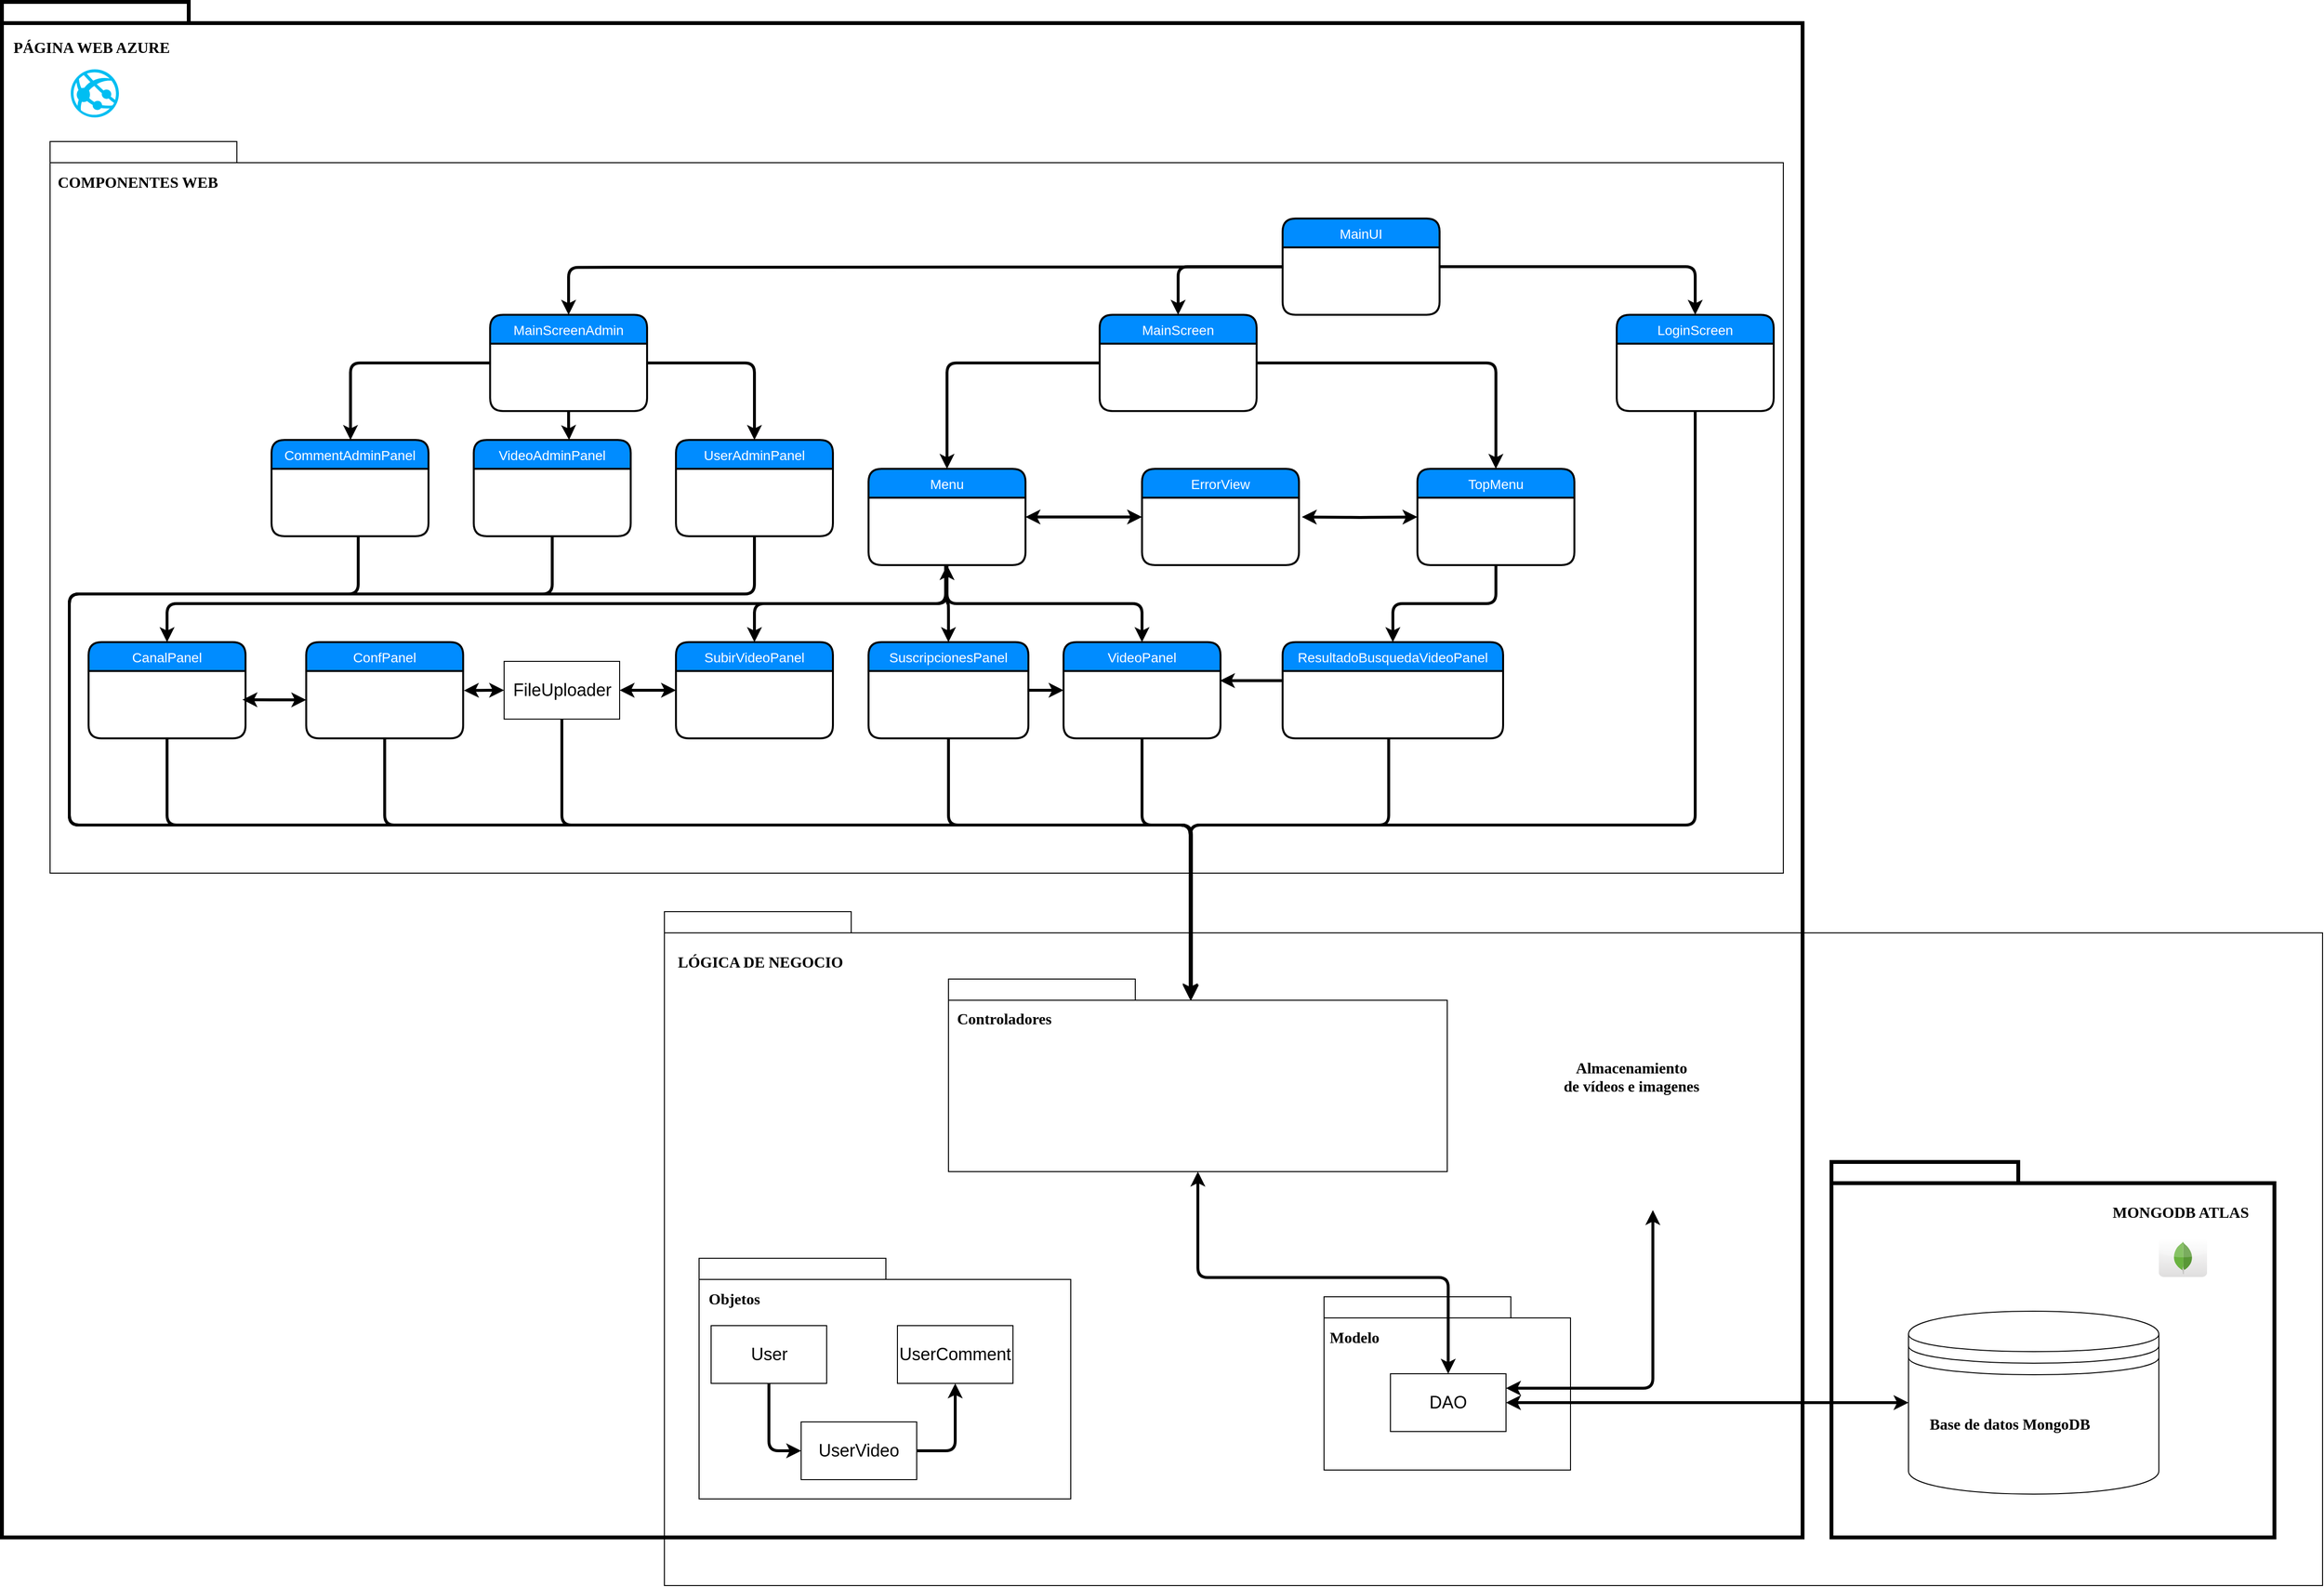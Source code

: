 <mxfile version="10.6.7" type="device"><diagram name="Page-1" id="b5b7bab2-c9e2-2cf4-8b2a-24fd1a2a6d21"><mxGraphModel dx="2655" dy="1288" grid="1" gridSize="10" guides="1" tooltips="1" connect="1" arrows="1" fold="1" page="1" pageScale="1" pageWidth="827" pageHeight="1169" background="#ffffff" math="0" shadow="0"><root><mxCell id="0"/><mxCell id="1" parent="0"/><mxCell id="6e0c8c40b5770093-72" value="" style="shape=folder;fontStyle=1;spacingTop=10;tabWidth=194;tabHeight=22;tabPosition=left;html=1;rounded=0;shadow=0;comic=0;labelBackgroundColor=none;strokeColor=#000000;strokeWidth=4;fillColor=none;fontFamily=Verdana;fontSize=10;fontColor=#000000;align=center;" parent="1" vertex="1"><mxGeometry x="-600" y="115" width="1870" height="1595" as="geometry"/></mxCell><mxCell id="gohHQBSMhIUTdtkac_az-2" value="&lt;span style=&quot;font-size: 16px&quot;&gt;&lt;b&gt;PÁGINA WEB AZURE&lt;/b&gt;&lt;/span&gt;" style="text;html=1;align=left;verticalAlign=top;spacingTop=-4;fontSize=10;fontFamily=Verdana;fontColor=#000000;" parent="1" vertex="1"><mxGeometry x="-590" y="150" width="130" height="20" as="geometry"/></mxCell><mxCell id="gohHQBSMhIUTdtkac_az-6" value="" style="verticalLabelPosition=bottom;html=1;verticalAlign=top;align=center;strokeColor=none;fillColor=#00BEF2;shape=mxgraph.azure.azure_website;pointerEvents=1;" parent="1" vertex="1"><mxGeometry x="-528.5" y="185" width="50" height="50" as="geometry"/></mxCell><mxCell id="gohHQBSMhIUTdtkac_az-7" value="" style="shape=folder;fontStyle=1;spacingTop=10;tabWidth=194;tabHeight=22;tabPosition=left;html=1;rounded=0;shadow=0;comic=0;labelBackgroundColor=none;strokeColor=#000000;strokeWidth=1;fillColor=none;fontFamily=Verdana;fontSize=10;fontColor=#000000;align=center;" parent="1" vertex="1"><mxGeometry x="-550" y="260" width="1800" height="760" as="geometry"/></mxCell><mxCell id="3A9E4mWGpj0FeRzl8Iys-14" style="edgeStyle=orthogonalEdgeStyle;orthogonalLoop=1;jettySize=auto;html=1;exitX=0;exitY=0.5;exitDx=0;exitDy=0;rounded=1;strokeWidth=3;entryX=0.5;entryY=0;entryDx=0;entryDy=0;" parent="1" source="3A9E4mWGpj0FeRzl8Iys-1" target="3A9E4mWGpj0FeRzl8Iys-3" edge="1"><mxGeometry relative="1" as="geometry"/></mxCell><mxCell id="3A9E4mWGpj0FeRzl8Iys-1" value="MainUI" style="swimlane;childLayout=stackLayout;horizontal=1;startSize=30;horizontalStack=0;fillColor=#008cff;fontColor=#FFFFFF;rounded=1;fontSize=14;fontStyle=0;strokeWidth=2;resizeParent=0;resizeLast=1;shadow=0;dashed=0;align=center;" parent="1" vertex="1"><mxGeometry x="730" y="340" width="163" height="100" as="geometry"/></mxCell><mxCell id="3A9E4mWGpj0FeRzl8Iys-3" value="MainScreen" style="swimlane;childLayout=stackLayout;horizontal=1;startSize=30;horizontalStack=0;fillColor=#008cff;fontColor=#FFFFFF;rounded=1;fontSize=14;fontStyle=0;strokeWidth=2;resizeParent=0;resizeLast=1;shadow=0;dashed=0;align=center;" parent="1" vertex="1"><mxGeometry x="540" y="440" width="163" height="100" as="geometry"/></mxCell><mxCell id="3A9E4mWGpj0FeRzl8Iys-4" value="Menu" style="swimlane;childLayout=stackLayout;horizontal=1;startSize=30;horizontalStack=0;fillColor=#008cff;fontColor=#FFFFFF;rounded=1;fontSize=14;fontStyle=0;strokeWidth=2;resizeParent=0;resizeLast=1;shadow=0;dashed=0;align=center;" parent="1" vertex="1"><mxGeometry x="300" y="600" width="163" height="100" as="geometry"/></mxCell><mxCell id="3A9E4mWGpj0FeRzl8Iys-5" value="TopMenu" style="swimlane;childLayout=stackLayout;horizontal=1;startSize=30;horizontalStack=0;fillColor=#008cff;fontColor=#FFFFFF;rounded=1;fontSize=14;fontStyle=0;strokeWidth=2;resizeParent=0;resizeLast=1;shadow=0;dashed=0;align=center;" parent="1" vertex="1"><mxGeometry x="870" y="600" width="163" height="100" as="geometry"/></mxCell><mxCell id="3A9E4mWGpj0FeRzl8Iys-6" value="ErrorView" style="swimlane;childLayout=stackLayout;horizontal=1;startSize=30;horizontalStack=0;fillColor=#008cff;fontColor=#FFFFFF;rounded=1;fontSize=14;fontStyle=0;strokeWidth=2;resizeParent=0;resizeLast=1;shadow=0;dashed=0;align=center;" parent="1" vertex="1"><mxGeometry x="584" y="600" width="163" height="100" as="geometry"/></mxCell><mxCell id="3A9E4mWGpj0FeRzl8Iys-7" value="SubirVideoPanel" style="swimlane;childLayout=stackLayout;horizontal=1;startSize=30;horizontalStack=0;fillColor=#008cff;fontColor=#FFFFFF;rounded=1;fontSize=14;fontStyle=0;strokeWidth=2;resizeParent=0;resizeLast=1;shadow=0;dashed=0;align=center;" parent="1" vertex="1"><mxGeometry x="100" y="780" width="163" height="100" as="geometry"/></mxCell><mxCell id="3A9E4mWGpj0FeRzl8Iys-8" value="VideoPanel" style="swimlane;childLayout=stackLayout;horizontal=1;startSize=30;horizontalStack=0;fillColor=#008cff;fontColor=#FFFFFF;rounded=1;fontSize=14;fontStyle=0;strokeWidth=2;resizeParent=0;resizeLast=1;shadow=0;dashed=0;align=center;" parent="1" vertex="1"><mxGeometry x="502.5" y="780" width="163" height="100" as="geometry"/></mxCell><mxCell id="3A9E4mWGpj0FeRzl8Iys-9" value="ResultadoBusquedaVideoPanel" style="swimlane;childLayout=stackLayout;horizontal=1;startSize=30;horizontalStack=0;fillColor=#008cff;fontColor=#FFFFFF;rounded=1;fontSize=14;fontStyle=0;strokeWidth=2;resizeParent=0;resizeLast=1;shadow=0;dashed=0;align=center;" parent="1" vertex="1"><mxGeometry x="730" y="780" width="229" height="100" as="geometry"/></mxCell><mxCell id="3A9E4mWGpj0FeRzl8Iys-10" value="SuscripcionesPanel" style="swimlane;childLayout=stackLayout;horizontal=1;startSize=30;horizontalStack=0;fillColor=#008cff;fontColor=#FFFFFF;rounded=1;fontSize=14;fontStyle=0;strokeWidth=2;resizeParent=0;resizeLast=1;shadow=0;dashed=0;align=center;" parent="1" vertex="1"><mxGeometry x="300" y="780" width="166" height="100" as="geometry"/></mxCell><mxCell id="3A9E4mWGpj0FeRzl8Iys-11" value="LoginScreen" style="swimlane;childLayout=stackLayout;horizontal=1;startSize=30;horizontalStack=0;fillColor=#008cff;fontColor=#FFFFFF;rounded=1;fontSize=14;fontStyle=0;strokeWidth=2;resizeParent=0;resizeLast=1;shadow=0;dashed=0;align=center;" parent="1" vertex="1"><mxGeometry x="1077" y="440" width="163" height="100" as="geometry"/></mxCell><mxCell id="3A9E4mWGpj0FeRzl8Iys-13" value="&lt;font style=&quot;font-size: 18px&quot;&gt;FileUploader&lt;/font&gt;" style="rounded=0;whiteSpace=wrap;html=1;" parent="1" vertex="1"><mxGeometry x="-78.5" y="800" width="120" height="60" as="geometry"/></mxCell><mxCell id="3A9E4mWGpj0FeRzl8Iys-16" style="edgeStyle=orthogonalEdgeStyle;orthogonalLoop=1;jettySize=auto;html=1;exitX=1;exitY=0.5;exitDx=0;exitDy=0;rounded=1;strokeWidth=3;entryX=0.5;entryY=0;entryDx=0;entryDy=0;" parent="1" source="3A9E4mWGpj0FeRzl8Iys-1" target="3A9E4mWGpj0FeRzl8Iys-11" edge="1"><mxGeometry relative="1" as="geometry"><mxPoint x="739.706" y="400.235" as="sourcePoint"/><mxPoint x="593.824" y="485" as="targetPoint"/></mxGeometry></mxCell><mxCell id="3A9E4mWGpj0FeRzl8Iys-17" style="edgeStyle=orthogonalEdgeStyle;orthogonalLoop=1;jettySize=auto;html=1;rounded=1;strokeWidth=3;startArrow=classic;startFill=1;exitX=1;exitY=0.5;exitDx=0;exitDy=0;entryX=0;entryY=0.5;entryDx=0;entryDy=0;" parent="1" source="3A9E4mWGpj0FeRzl8Iys-4" target="3A9E4mWGpj0FeRzl8Iys-6" edge="1"><mxGeometry relative="1" as="geometry"><mxPoint x="560" y="650" as="sourcePoint"/><mxPoint x="580" y="650" as="targetPoint"/><Array as="points"/></mxGeometry></mxCell><mxCell id="3A9E4mWGpj0FeRzl8Iys-18" style="edgeStyle=orthogonalEdgeStyle;orthogonalLoop=1;jettySize=auto;html=1;rounded=1;strokeWidth=3;entryX=0.5;entryY=0;entryDx=0;entryDy=0;exitX=1;exitY=0.5;exitDx=0;exitDy=0;" parent="1" source="3A9E4mWGpj0FeRzl8Iys-3" target="3A9E4mWGpj0FeRzl8Iys-5" edge="1"><mxGeometry relative="1" as="geometry"><mxPoint x="650.294" y="549.647" as="sourcePoint"/><mxPoint x="651.471" y="609.647" as="targetPoint"/><Array as="points"><mxPoint x="952" y="490"/></Array></mxGeometry></mxCell><mxCell id="3A9E4mWGpj0FeRzl8Iys-19" style="edgeStyle=orthogonalEdgeStyle;orthogonalLoop=1;jettySize=auto;html=1;rounded=1;strokeWidth=3;startArrow=classic;startFill=1;entryX=0;entryY=0.5;entryDx=0;entryDy=0;" parent="1" target="3A9E4mWGpj0FeRzl8Iys-5" edge="1"><mxGeometry relative="1" as="geometry"><mxPoint x="750" y="650" as="sourcePoint"/><mxPoint x="594.286" y="660.286" as="targetPoint"/><Array as="points"/></mxGeometry></mxCell><mxCell id="3A9E4mWGpj0FeRzl8Iys-21" style="edgeStyle=orthogonalEdgeStyle;orthogonalLoop=1;jettySize=auto;html=1;rounded=1;strokeWidth=3;exitX=0;exitY=0.5;exitDx=0;exitDy=0;entryX=0.5;entryY=0;entryDx=0;entryDy=0;" parent="1" source="3A9E4mWGpj0FeRzl8Iys-3" target="3A9E4mWGpj0FeRzl8Iys-4" edge="1"><mxGeometry relative="1" as="geometry"><mxPoint x="675.172" y="499.793" as="sourcePoint"/><mxPoint x="382" y="590" as="targetPoint"/><Array as="points"><mxPoint x="382" y="490"/></Array></mxGeometry></mxCell><mxCell id="3A9E4mWGpj0FeRzl8Iys-23" style="edgeStyle=orthogonalEdgeStyle;orthogonalLoop=1;jettySize=auto;html=1;rounded=1;strokeWidth=3;entryX=0.5;entryY=0;entryDx=0;entryDy=0;exitX=0.5;exitY=1;exitDx=0;exitDy=0;startArrow=classic;startFill=1;" parent="1" source="3A9E4mWGpj0FeRzl8Iys-4" target="3A9E4mWGpj0FeRzl8Iys-10" edge="1"><mxGeometry relative="1" as="geometry"><mxPoint x="300" y="640" as="sourcePoint"/><mxPoint x="391.529" y="609.647" as="targetPoint"/><Array as="points"><mxPoint x="382" y="740"/><mxPoint x="383" y="740"/></Array></mxGeometry></mxCell><mxCell id="3A9E4mWGpj0FeRzl8Iys-24" style="edgeStyle=orthogonalEdgeStyle;orthogonalLoop=1;jettySize=auto;html=1;rounded=1;strokeWidth=3;entryX=0.5;entryY=0;entryDx=0;entryDy=0;exitX=0.5;exitY=1;exitDx=0;exitDy=0;" parent="1" source="3A9E4mWGpj0FeRzl8Iys-4" target="3A9E4mWGpj0FeRzl8Iys-7" edge="1"><mxGeometry relative="1" as="geometry"><mxPoint x="391.833" y="709.667" as="sourcePoint"/><mxPoint x="172.667" y="779.667" as="targetPoint"/><Array as="points"><mxPoint x="381" y="740"/><mxPoint x="181" y="740"/></Array></mxGeometry></mxCell><mxCell id="3A9E4mWGpj0FeRzl8Iys-25" style="edgeStyle=orthogonalEdgeStyle;orthogonalLoop=1;jettySize=auto;html=1;rounded=1;strokeWidth=3;entryX=0.5;entryY=0;entryDx=0;entryDy=0;exitX=0.5;exitY=1;exitDx=0;exitDy=0;" parent="1" source="3A9E4mWGpj0FeRzl8Iys-4" target="3A9E4mWGpj0FeRzl8Iys-8" edge="1"><mxGeometry relative="1" as="geometry"><mxPoint x="391.286" y="710" as="sourcePoint"/><mxPoint x="391.286" y="780.286" as="targetPoint"/><Array as="points"><mxPoint x="381" y="740"/><mxPoint x="584" y="740"/></Array></mxGeometry></mxCell><mxCell id="3A9E4mWGpj0FeRzl8Iys-26" style="edgeStyle=orthogonalEdgeStyle;orthogonalLoop=1;jettySize=auto;html=1;rounded=1;strokeWidth=3;entryX=0.5;entryY=0;entryDx=0;entryDy=0;exitX=0.5;exitY=1;exitDx=0;exitDy=0;" parent="1" source="3A9E4mWGpj0FeRzl8Iys-5" target="3A9E4mWGpj0FeRzl8Iys-9" edge="1"><mxGeometry relative="1" as="geometry"><mxPoint x="380" y="700" as="sourcePoint"/><mxPoint x="611.833" y="779.667" as="targetPoint"/><Array as="points"><mxPoint x="951" y="740"/><mxPoint x="845" y="740"/></Array></mxGeometry></mxCell><mxCell id="3A9E4mWGpj0FeRzl8Iys-27" style="edgeStyle=orthogonalEdgeStyle;orthogonalLoop=1;jettySize=auto;html=1;rounded=1;strokeWidth=3;" parent="1" edge="1"><mxGeometry relative="1" as="geometry"><mxPoint x="730" y="820" as="sourcePoint"/><mxPoint x="665" y="820" as="targetPoint"/><Array as="points"><mxPoint x="720" y="820"/><mxPoint x="720" y="820"/></Array></mxGeometry></mxCell><mxCell id="3A9E4mWGpj0FeRzl8Iys-28" style="edgeStyle=orthogonalEdgeStyle;orthogonalLoop=1;jettySize=auto;html=1;rounded=1;strokeWidth=3;exitX=1;exitY=0.5;exitDx=0;exitDy=0;entryX=0;entryY=0.5;entryDx=0;entryDy=0;" parent="1" source="3A9E4mWGpj0FeRzl8Iys-10" target="3A9E4mWGpj0FeRzl8Iys-8" edge="1"><mxGeometry relative="1" as="geometry"><mxPoint x="739.905" y="830.143" as="sourcePoint"/><mxPoint x="500" y="830" as="targetPoint"/><Array as="points"/></mxGeometry></mxCell><mxCell id="3A9E4mWGpj0FeRzl8Iys-29" style="edgeStyle=orthogonalEdgeStyle;orthogonalLoop=1;jettySize=auto;html=1;rounded=1;strokeWidth=3;entryX=1;entryY=0.5;entryDx=0;entryDy=0;startArrow=classic;startFill=1;exitX=0;exitY=0.5;exitDx=0;exitDy=0;" parent="1" source="3A9E4mWGpj0FeRzl8Iys-7" target="3A9E4mWGpj0FeRzl8Iys-13" edge="1"><mxGeometry relative="1" as="geometry"><mxPoint x="100" y="840" as="sourcePoint"/><mxPoint x="393" y="790" as="targetPoint"/><Array as="points"><mxPoint x="100" y="830"/><mxPoint x="100" y="830"/></Array></mxGeometry></mxCell><mxCell id="3A9E4mWGpj0FeRzl8Iys-30" value="&lt;b style=&quot;font-size: 16px&quot;&gt;COMPONENTES WEB&lt;/b&gt;" style="text;html=1;align=left;verticalAlign=top;spacingTop=-4;fontSize=10;fontFamily=Verdana;fontColor=#000000;" parent="1" vertex="1"><mxGeometry x="-544" y="290" width="130" height="20" as="geometry"/></mxCell><mxCell id="3A9E4mWGpj0FeRzl8Iys-31" value="" style="shape=folder;fontStyle=1;spacingTop=10;tabWidth=194;tabHeight=22;tabPosition=left;html=1;rounded=0;shadow=0;comic=0;labelBackgroundColor=none;strokeColor=#000000;strokeWidth=1;fillColor=none;fontFamily=Verdana;fontSize=10;fontColor=#000000;align=center;" parent="1" vertex="1"><mxGeometry x="88" y="1060" width="1722" height="700" as="geometry"/></mxCell><mxCell id="3A9E4mWGpj0FeRzl8Iys-32" value="&lt;b style=&quot;font-size: 16px&quot;&gt;LÓGICA DE NEGOCIO&lt;/b&gt;" style="text;html=1;align=left;verticalAlign=top;spacingTop=-4;fontSize=10;fontFamily=Verdana;fontColor=#000000;" parent="1" vertex="1"><mxGeometry x="100" y="1100" width="130" height="20" as="geometry"/></mxCell><mxCell id="3A9E4mWGpj0FeRzl8Iys-33" value="" style="shape=folder;fontStyle=1;spacingTop=10;tabWidth=194;tabHeight=22;tabPosition=left;html=1;rounded=0;shadow=0;comic=0;labelBackgroundColor=none;strokeColor=#000000;strokeWidth=1;fillColor=none;fontFamily=Verdana;fontSize=10;fontColor=#000000;align=center;" parent="1" vertex="1"><mxGeometry x="383" y="1130" width="518" height="200" as="geometry"/></mxCell><mxCell id="3A9E4mWGpj0FeRzl8Iys-34" value="&lt;b style=&quot;font-size: 16px&quot;&gt;Controladores&lt;/b&gt;" style="text;html=1;align=left;verticalAlign=top;spacingTop=-4;fontSize=10;fontFamily=Verdana;fontColor=#000000;" parent="1" vertex="1"><mxGeometry x="390" y="1159" width="130" height="20" as="geometry"/></mxCell><mxCell id="3A9E4mWGpj0FeRzl8Iys-35" value="" style="shape=folder;fontStyle=1;spacingTop=10;tabWidth=194;tabHeight=22;tabPosition=left;html=1;rounded=0;shadow=0;comic=0;labelBackgroundColor=none;strokeColor=#000000;strokeWidth=1;fillColor=none;fontFamily=Verdana;fontSize=10;fontColor=#000000;align=center;" parent="1" vertex="1"><mxGeometry x="124" y="1420" width="386" height="250" as="geometry"/></mxCell><mxCell id="3A9E4mWGpj0FeRzl8Iys-36" value="&lt;b style=&quot;font-size: 16px&quot;&gt;Objetos&lt;/b&gt;" style="text;html=1;align=left;verticalAlign=top;spacingTop=-4;fontSize=10;fontFamily=Verdana;fontColor=#000000;" parent="1" vertex="1"><mxGeometry x="131.5" y="1450" width="130" height="20" as="geometry"/></mxCell><mxCell id="3A9E4mWGpj0FeRzl8Iys-37" value="&lt;font style=&quot;font-size: 18px&quot;&gt;User&lt;/font&gt;" style="rounded=0;whiteSpace=wrap;html=1;" parent="1" vertex="1"><mxGeometry x="136.5" y="1490" width="120" height="60" as="geometry"/></mxCell><mxCell id="3A9E4mWGpj0FeRzl8Iys-38" value="&lt;font style=&quot;font-size: 18px&quot;&gt;UserComment&lt;/font&gt;" style="rounded=0;whiteSpace=wrap;html=1;" parent="1" vertex="1"><mxGeometry x="330" y="1490" width="120" height="60" as="geometry"/></mxCell><mxCell id="3A9E4mWGpj0FeRzl8Iys-39" value="&lt;font style=&quot;font-size: 18px&quot;&gt;UserVideo&lt;/font&gt;" style="rounded=0;whiteSpace=wrap;html=1;" parent="1" vertex="1"><mxGeometry x="230" y="1590" width="120" height="60" as="geometry"/></mxCell><mxCell id="3A9E4mWGpj0FeRzl8Iys-40" style="edgeStyle=orthogonalEdgeStyle;orthogonalLoop=1;jettySize=auto;html=1;rounded=1;strokeWidth=3;entryX=0;entryY=0.5;entryDx=0;entryDy=0;startArrow=none;startFill=0;exitX=0.5;exitY=1;exitDx=0;exitDy=0;" parent="1" source="3A9E4mWGpj0FeRzl8Iys-37" target="3A9E4mWGpj0FeRzl8Iys-39" edge="1"><mxGeometry relative="1" as="geometry"><mxPoint x="192.167" y="889.667" as="sourcePoint"/><mxPoint x="191.333" y="939.667" as="targetPoint"/><Array as="points"/></mxGeometry></mxCell><mxCell id="3A9E4mWGpj0FeRzl8Iys-41" style="edgeStyle=orthogonalEdgeStyle;orthogonalLoop=1;jettySize=auto;html=1;rounded=1;strokeWidth=3;entryX=0.5;entryY=1;entryDx=0;entryDy=0;startArrow=none;startFill=0;exitX=1;exitY=0.5;exitDx=0;exitDy=0;" parent="1" source="3A9E4mWGpj0FeRzl8Iys-39" target="3A9E4mWGpj0FeRzl8Iys-38" edge="1"><mxGeometry relative="1" as="geometry"><mxPoint x="206.286" y="1560.286" as="sourcePoint"/><mxPoint x="240" y="1630" as="targetPoint"/><Array as="points"/></mxGeometry></mxCell><mxCell id="3A9E4mWGpj0FeRzl8Iys-46" value="" style="shape=folder;fontStyle=1;spacingTop=10;tabWidth=194;tabHeight=22;tabPosition=left;html=1;rounded=0;shadow=0;comic=0;labelBackgroundColor=none;strokeColor=#000000;strokeWidth=1;fillColor=none;fontFamily=Verdana;fontSize=10;fontColor=#000000;align=center;" parent="1" vertex="1"><mxGeometry x="773" y="1460" width="256" height="180" as="geometry"/></mxCell><mxCell id="3A9E4mWGpj0FeRzl8Iys-47" value="&lt;b style=&quot;font-size: 16px&quot;&gt;Modelo&lt;/b&gt;" style="text;html=1;align=left;verticalAlign=top;spacingTop=-4;fontSize=10;fontFamily=Verdana;fontColor=#000000;" parent="1" vertex="1"><mxGeometry x="777" y="1490" width="130" height="20" as="geometry"/></mxCell><mxCell id="3A9E4mWGpj0FeRzl8Iys-48" value="&lt;font style=&quot;font-size: 18px&quot;&gt;DAO&lt;/font&gt;" style="rounded=0;whiteSpace=wrap;html=1;" parent="1" vertex="1"><mxGeometry x="842" y="1540" width="120" height="60" as="geometry"/></mxCell><mxCell id="3A9E4mWGpj0FeRzl8Iys-50" value="" style="shape=folder;fontStyle=1;spacingTop=10;tabWidth=194;tabHeight=22;tabPosition=left;html=1;rounded=0;shadow=0;comic=0;labelBackgroundColor=none;strokeColor=#000000;strokeWidth=4;fillColor=none;fontFamily=Verdana;fontSize=10;fontColor=#000000;align=center;" parent="1" vertex="1"><mxGeometry x="1300" y="1320" width="460" height="390" as="geometry"/></mxCell><mxCell id="3A9E4mWGpj0FeRzl8Iys-51" value="&lt;span style=&quot;font-size: 16px&quot;&gt;&lt;b&gt;MONGODB ATLAS&lt;/b&gt;&lt;/span&gt;" style="text;html=1;align=left;verticalAlign=top;spacingTop=-4;fontSize=10;fontFamily=Verdana;fontColor=#000000;" parent="1" vertex="1"><mxGeometry x="1590" y="1360" width="130" height="20" as="geometry"/></mxCell><mxCell id="3A9E4mWGpj0FeRzl8Iys-53" value="" style="dashed=0;outlineConnect=0;html=1;align=center;labelPosition=center;verticalLabelPosition=bottom;verticalAlign=top;shape=mxgraph.webicons.mongodb;fillColor=#FFFFFF;gradientColor=#DFDEDE;strokeWidth=11;" parent="1" vertex="1"><mxGeometry x="1640" y="1399.5" width="50" height="40" as="geometry"/></mxCell><mxCell id="3A9E4mWGpj0FeRzl8Iys-54" value="" style="shape=datastore;whiteSpace=wrap;html=1;" parent="1" vertex="1"><mxGeometry x="1380" y="1475" width="260" height="190" as="geometry"/></mxCell><mxCell id="3A9E4mWGpj0FeRzl8Iys-55" value="&lt;span style=&quot;font-size: 16px&quot;&gt;&lt;b&gt;Base de datos MongoDB&lt;/b&gt;&lt;/span&gt;" style="text;html=1;align=left;verticalAlign=top;spacingTop=-4;fontSize=10;fontFamily=Verdana;fontColor=#000000;" parent="1" vertex="1"><mxGeometry x="1400" y="1580" width="130" height="20" as="geometry"/></mxCell><mxCell id="3A9E4mWGpj0FeRzl8Iys-59" style="edgeStyle=orthogonalEdgeStyle;orthogonalLoop=1;jettySize=auto;html=1;rounded=1;strokeWidth=3;exitX=0.5;exitY=1;exitDx=0;exitDy=0;entryX=0.486;entryY=0.11;entryDx=0;entryDy=0;entryPerimeter=0;" parent="1" source="3A9E4mWGpj0FeRzl8Iys-10" target="3A9E4mWGpj0FeRzl8Iys-33" edge="1"><mxGeometry relative="1" as="geometry"><mxPoint x="476" y="840" as="sourcePoint"/><mxPoint x="513" y="840" as="targetPoint"/><Array as="points"><mxPoint x="383" y="970"/><mxPoint x="635" y="970"/></Array></mxGeometry></mxCell><mxCell id="3A9E4mWGpj0FeRzl8Iys-60" style="edgeStyle=orthogonalEdgeStyle;orthogonalLoop=1;jettySize=auto;html=1;rounded=1;strokeWidth=3;exitX=0.5;exitY=1;exitDx=0;exitDy=0;" parent="1" source="3A9E4mWGpj0FeRzl8Iys-8" edge="1"><mxGeometry relative="1" as="geometry"><mxPoint x="584" y="887" as="sourcePoint"/><mxPoint x="634" y="1150" as="targetPoint"/><Array as="points"><mxPoint x="584" y="970"/><mxPoint x="634" y="970"/></Array></mxGeometry></mxCell><mxCell id="3A9E4mWGpj0FeRzl8Iys-61" style="edgeStyle=orthogonalEdgeStyle;orthogonalLoop=1;jettySize=auto;html=1;rounded=1;strokeWidth=3;exitX=0.5;exitY=1;exitDx=0;exitDy=0;entryX=0.486;entryY=0.109;entryDx=0;entryDy=0;entryPerimeter=0;" parent="1" source="3A9E4mWGpj0FeRzl8Iys-13" target="3A9E4mWGpj0FeRzl8Iys-33" edge="1"><mxGeometry relative="1" as="geometry"><mxPoint x="393" y="889.667" as="sourcePoint"/><mxPoint x="634" y="1140" as="targetPoint"/><Array as="points"><mxPoint x="-19" y="970"/><mxPoint x="635" y="970"/></Array></mxGeometry></mxCell><mxCell id="3A9E4mWGpj0FeRzl8Iys-63" style="edgeStyle=orthogonalEdgeStyle;orthogonalLoop=1;jettySize=auto;html=1;rounded=1;strokeWidth=3;exitX=0.5;exitY=1;exitDx=0;exitDy=0;" parent="1" source="3A9E4mWGpj0FeRzl8Iys-11" edge="1"><mxGeometry relative="1" as="geometry"><mxPoint x="250.064" y="979.973" as="sourcePoint"/><mxPoint x="634.5" y="1151" as="targetPoint"/><Array as="points"><mxPoint x="1158" y="970"/><mxPoint x="634" y="970"/></Array></mxGeometry></mxCell><mxCell id="3A9E4mWGpj0FeRzl8Iys-65" style="edgeStyle=orthogonalEdgeStyle;orthogonalLoop=1;jettySize=auto;html=1;rounded=1;strokeWidth=3;exitX=0.5;exitY=1;exitDx=0;exitDy=0;entryX=0.485;entryY=0.105;entryDx=0;entryDy=0;entryPerimeter=0;" parent="1" target="3A9E4mWGpj0FeRzl8Iys-33" edge="1"><mxGeometry relative="1" as="geometry"><mxPoint x="840.167" y="880" as="sourcePoint"/><mxPoint x="630.167" y="1151" as="targetPoint"/><Array as="points"><mxPoint x="840" y="970"/><mxPoint x="634" y="970"/></Array></mxGeometry></mxCell><mxCell id="3A9E4mWGpj0FeRzl8Iys-66" style="edgeStyle=orthogonalEdgeStyle;orthogonalLoop=1;jettySize=auto;html=1;rounded=1;strokeWidth=3;exitX=0.5;exitY=1;exitDx=0;exitDy=0;entryX=0.5;entryY=0;entryDx=0;entryDy=0;exitPerimeter=0;startArrow=classic;startFill=1;" parent="1" source="3A9E4mWGpj0FeRzl8Iys-33" target="3A9E4mWGpj0FeRzl8Iys-48" edge="1"><mxGeometry relative="1" as="geometry"><mxPoint x="850" y="890" as="sourcePoint"/><mxPoint x="644" y="1161" as="targetPoint"/><Array as="points"><mxPoint x="642" y="1440"/><mxPoint x="902" y="1440"/></Array></mxGeometry></mxCell><mxCell id="3A9E4mWGpj0FeRzl8Iys-67" style="edgeStyle=orthogonalEdgeStyle;orthogonalLoop=1;jettySize=auto;html=1;rounded=1;strokeWidth=3;exitX=1;exitY=0.5;exitDx=0;exitDy=0;startArrow=classic;startFill=1;" parent="1" source="3A9E4mWGpj0FeRzl8Iys-48" target="3A9E4mWGpj0FeRzl8Iys-54" edge="1"><mxGeometry relative="1" as="geometry"><mxPoint x="652.571" y="1340" as="sourcePoint"/><mxPoint x="912.571" y="1550" as="targetPoint"/><Array as="points"/></mxGeometry></mxCell><mxCell id="khg4tTlsOMiX8CPZPkX7-1" value="" style="shape=image;html=1;verticalAlign=top;verticalLabelPosition=bottom;labelBackgroundColor=#ffffff;imageAspect=0;aspect=fixed;image=https://cdn2.iconfinder.com/data/icons/font-awesome/1792/hdd-o-128.png" parent="1" vertex="1"><mxGeometry x="1050" y="1241" width="129" height="129" as="geometry"/></mxCell><mxCell id="khg4tTlsOMiX8CPZPkX7-2" value="&lt;div style=&quot;text-align: center&quot;&gt;&lt;b style=&quot;font-size: 16px&quot;&gt;Almacenamiento&lt;/b&gt;&lt;/div&gt;&lt;span style=&quot;font-size: 16px&quot;&gt;&lt;b&gt;&lt;div style=&quot;text-align: center&quot;&gt;&lt;b&gt;de vídeos e imagenes&lt;/b&gt;&lt;/div&gt;&lt;/b&gt;&lt;/span&gt;" style="text;html=1;align=left;verticalAlign=top;spacingTop=-4;fontSize=10;fontFamily=Verdana;fontColor=#000000;" parent="1" vertex="1"><mxGeometry x="1020" y="1210" width="130" height="20" as="geometry"/></mxCell><mxCell id="khg4tTlsOMiX8CPZPkX7-3" style="edgeStyle=orthogonalEdgeStyle;orthogonalLoop=1;jettySize=auto;html=1;rounded=1;strokeWidth=3;exitX=1;exitY=0.25;exitDx=0;exitDy=0;startArrow=classic;startFill=1;entryX=0.5;entryY=1;entryDx=0;entryDy=0;" parent="1" source="3A9E4mWGpj0FeRzl8Iys-48" target="khg4tTlsOMiX8CPZPkX7-1" edge="1"><mxGeometry relative="1" as="geometry"><mxPoint x="972.571" y="1580" as="sourcePoint"/><mxPoint x="1390" y="1580" as="targetPoint"/><Array as="points"><mxPoint x="1114" y="1555"/></Array></mxGeometry></mxCell><mxCell id="GBY1GrLPsw6SBzZA9ear-1" value="MainScreenAdmin" style="swimlane;childLayout=stackLayout;horizontal=1;startSize=30;horizontalStack=0;fillColor=#008cff;fontColor=#FFFFFF;rounded=1;fontSize=14;fontStyle=0;strokeWidth=2;resizeParent=0;resizeLast=1;shadow=0;dashed=0;align=center;" parent="1" vertex="1"><mxGeometry x="-93" y="440" width="163" height="100" as="geometry"/></mxCell><mxCell id="GBY1GrLPsw6SBzZA9ear-2" style="edgeStyle=orthogonalEdgeStyle;orthogonalLoop=1;jettySize=auto;html=1;exitX=0;exitY=0.5;exitDx=0;exitDy=0;rounded=1;strokeWidth=3;entryX=0.5;entryY=0;entryDx=0;entryDy=0;" parent="1" target="GBY1GrLPsw6SBzZA9ear-1" edge="1"><mxGeometry relative="1" as="geometry"><mxPoint x="729.765" y="390.235" as="sourcePoint"/><mxPoint x="621.529" y="439.647" as="targetPoint"/></mxGeometry></mxCell><mxCell id="GBY1GrLPsw6SBzZA9ear-3" value="CommentAdminPanel" style="swimlane;childLayout=stackLayout;horizontal=1;startSize=30;horizontalStack=0;fillColor=#008cff;fontColor=#FFFFFF;rounded=1;fontSize=14;fontStyle=0;strokeWidth=2;resizeParent=0;resizeLast=1;shadow=0;dashed=0;align=center;" parent="1" vertex="1"><mxGeometry x="-320" y="570" width="163" height="100" as="geometry"/></mxCell><mxCell id="GBY1GrLPsw6SBzZA9ear-4" value="VideoAdminPanel" style="swimlane;childLayout=stackLayout;horizontal=1;startSize=30;horizontalStack=0;fillColor=#008cff;fontColor=#FFFFFF;rounded=1;fontSize=14;fontStyle=0;strokeWidth=2;resizeParent=0;resizeLast=1;shadow=0;dashed=0;align=center;" parent="1" vertex="1"><mxGeometry x="-110" y="570" width="163" height="100" as="geometry"/></mxCell><mxCell id="GBY1GrLPsw6SBzZA9ear-5" value="UserAdminPanel" style="swimlane;childLayout=stackLayout;horizontal=1;startSize=30;horizontalStack=0;fillColor=#008cff;fontColor=#FFFFFF;rounded=1;fontSize=14;fontStyle=0;strokeWidth=2;resizeParent=0;resizeLast=1;shadow=0;dashed=0;align=center;" parent="1" vertex="1"><mxGeometry x="100" y="570" width="163" height="100" as="geometry"/></mxCell><mxCell id="GBY1GrLPsw6SBzZA9ear-6" style="edgeStyle=orthogonalEdgeStyle;orthogonalLoop=1;jettySize=auto;html=1;rounded=1;strokeWidth=3;exitX=0;exitY=0.5;exitDx=0;exitDy=0;" parent="1" source="GBY1GrLPsw6SBzZA9ear-1" edge="1"><mxGeometry relative="1" as="geometry"><mxPoint x="-79.643" y="474" as="sourcePoint"/><mxPoint x="-238" y="570" as="targetPoint"/><Array as="points"><mxPoint x="-238" y="490"/></Array></mxGeometry></mxCell><mxCell id="GBY1GrLPsw6SBzZA9ear-7" style="edgeStyle=orthogonalEdgeStyle;orthogonalLoop=1;jettySize=auto;html=1;rounded=1;strokeWidth=3;exitX=0.5;exitY=1;exitDx=0;exitDy=0;" parent="1" source="GBY1GrLPsw6SBzZA9ear-1" edge="1"><mxGeometry relative="1" as="geometry"><mxPoint x="-83" y="500.286" as="sourcePoint"/><mxPoint x="-11" y="570" as="targetPoint"/><Array as="points"><mxPoint x="-11" y="555"/></Array></mxGeometry></mxCell><mxCell id="GBY1GrLPsw6SBzZA9ear-8" style="edgeStyle=orthogonalEdgeStyle;orthogonalLoop=1;jettySize=auto;html=1;rounded=1;strokeWidth=3;exitX=1;exitY=0.5;exitDx=0;exitDy=0;entryX=0.5;entryY=0;entryDx=0;entryDy=0;" parent="1" source="GBY1GrLPsw6SBzZA9ear-1" target="GBY1GrLPsw6SBzZA9ear-5" edge="1"><mxGeometry relative="1" as="geometry"><mxPoint x="-73" y="510.286" as="sourcePoint"/><mxPoint x="-218.143" y="590.286" as="targetPoint"/><Array as="points"><mxPoint x="181" y="490"/></Array></mxGeometry></mxCell><mxCell id="GBY1GrLPsw6SBzZA9ear-9" style="edgeStyle=orthogonalEdgeStyle;orthogonalLoop=1;jettySize=auto;html=1;rounded=1;strokeWidth=3;entryX=0.486;entryY=0.105;entryDx=0;entryDy=0;entryPerimeter=0;" parent="1" target="3A9E4mWGpj0FeRzl8Iys-33" edge="1"><mxGeometry relative="1" as="geometry"><mxPoint x="-230" y="670" as="sourcePoint"/><mxPoint x="630" y="1151" as="targetPoint"/><Array as="points"><mxPoint x="-230" y="730"/><mxPoint x="-530" y="730"/><mxPoint x="-530" y="970"/><mxPoint x="634" y="970"/><mxPoint x="634" y="1151"/></Array></mxGeometry></mxCell><mxCell id="GBY1GrLPsw6SBzZA9ear-10" style="edgeStyle=orthogonalEdgeStyle;orthogonalLoop=1;jettySize=auto;html=1;rounded=1;strokeWidth=3;entryX=0.485;entryY=0.102;entryDx=0;entryDy=0;entryPerimeter=0;exitX=0.5;exitY=1;exitDx=0;exitDy=0;" parent="1" source="GBY1GrLPsw6SBzZA9ear-4" target="3A9E4mWGpj0FeRzl8Iys-33" edge="1"><mxGeometry relative="1" as="geometry"><mxPoint x="-220" y="680" as="sourcePoint"/><mxPoint x="645" y="1161" as="targetPoint"/><Array as="points"><mxPoint x="-28" y="730"/><mxPoint x="-530" y="730"/><mxPoint x="-530" y="970"/><mxPoint x="634" y="970"/></Array></mxGeometry></mxCell><mxCell id="GBY1GrLPsw6SBzZA9ear-11" style="edgeStyle=orthogonalEdgeStyle;orthogonalLoop=1;jettySize=auto;html=1;rounded=1;strokeWidth=3;entryX=0.486;entryY=0.108;entryDx=0;entryDy=0;entryPerimeter=0;exitX=0.5;exitY=1;exitDx=0;exitDy=0;" parent="1" source="GBY1GrLPsw6SBzZA9ear-5" target="3A9E4mWGpj0FeRzl8Iys-33" edge="1"><mxGeometry relative="1" as="geometry"><mxPoint x="-18.167" y="679.667" as="sourcePoint"/><mxPoint x="644.333" y="1160.5" as="targetPoint"/><Array as="points"><mxPoint x="182" y="730"/><mxPoint x="-530" y="730"/><mxPoint x="-530" y="970"/><mxPoint x="634" y="970"/><mxPoint x="634" y="1152"/></Array></mxGeometry></mxCell><mxCell id="WnlrBlrvLkBTsyy_XxKw-1" value="ConfPanel" style="swimlane;childLayout=stackLayout;horizontal=1;startSize=30;horizontalStack=0;fillColor=#008cff;fontColor=#FFFFFF;rounded=1;fontSize=14;fontStyle=0;strokeWidth=2;resizeParent=0;resizeLast=1;shadow=0;dashed=0;align=center;" vertex="1" parent="1"><mxGeometry x="-284" y="780" width="163" height="100" as="geometry"/></mxCell><mxCell id="WnlrBlrvLkBTsyy_XxKw-2" value="CanalPanel" style="swimlane;childLayout=stackLayout;horizontal=1;startSize=30;horizontalStack=0;fillColor=#008cff;fontColor=#FFFFFF;rounded=1;fontSize=14;fontStyle=0;strokeWidth=2;resizeParent=0;resizeLast=1;shadow=0;dashed=0;align=center;" vertex="1" parent="1"><mxGeometry x="-510" y="780" width="163" height="100" as="geometry"/></mxCell><mxCell id="WnlrBlrvLkBTsyy_XxKw-3" style="edgeStyle=orthogonalEdgeStyle;orthogonalLoop=1;jettySize=auto;html=1;rounded=1;strokeWidth=3;entryX=0.5;entryY=0;entryDx=0;entryDy=0;" edge="1" parent="1" target="WnlrBlrvLkBTsyy_XxKw-2"><mxGeometry relative="1" as="geometry"><mxPoint x="380" y="700" as="sourcePoint"/><mxPoint x="191.833" y="789.667" as="targetPoint"/><Array as="points"><mxPoint x="380" y="740"/><mxPoint x="-428" y="740"/></Array></mxGeometry></mxCell><mxCell id="WnlrBlrvLkBTsyy_XxKw-4" style="edgeStyle=orthogonalEdgeStyle;orthogonalLoop=1;jettySize=auto;html=1;rounded=1;strokeWidth=3;entryX=1;entryY=0.5;entryDx=0;entryDy=0;startArrow=classic;startFill=1;" edge="1" parent="1"><mxGeometry relative="1" as="geometry"><mxPoint x="-284" y="840" as="sourcePoint"/><mxPoint x="-350.214" y="839.786" as="targetPoint"/><Array as="points"><mxPoint x="-310" y="840"/></Array></mxGeometry></mxCell><mxCell id="WnlrBlrvLkBTsyy_XxKw-5" style="edgeStyle=orthogonalEdgeStyle;orthogonalLoop=1;jettySize=auto;html=1;rounded=1;strokeWidth=3;entryX=1;entryY=0.5;entryDx=0;entryDy=0;startArrow=classic;startFill=1;" edge="1" parent="1" source="3A9E4mWGpj0FeRzl8Iys-13"><mxGeometry relative="1" as="geometry"><mxPoint x="-80" y="830" as="sourcePoint"/><mxPoint x="-120.214" y="830.286" as="targetPoint"/><Array as="points"/></mxGeometry></mxCell><mxCell id="WnlrBlrvLkBTsyy_XxKw-8" style="edgeStyle=orthogonalEdgeStyle;orthogonalLoop=1;jettySize=auto;html=1;rounded=1;strokeWidth=3;exitX=0.5;exitY=1;exitDx=0;exitDy=0;entryX=0.487;entryY=0.108;entryDx=0;entryDy=0;entryPerimeter=0;" edge="1" parent="1" source="WnlrBlrvLkBTsyy_XxKw-2" target="3A9E4mWGpj0FeRzl8Iys-33"><mxGeometry relative="1" as="geometry"><mxPoint x="-8.471" y="869.647" as="sourcePoint"/><mxPoint x="644.471" y="1161.412" as="targetPoint"/><Array as="points"><mxPoint x="-429" y="970"/><mxPoint x="635" y="970"/></Array></mxGeometry></mxCell><mxCell id="WnlrBlrvLkBTsyy_XxKw-9" style="edgeStyle=orthogonalEdgeStyle;orthogonalLoop=1;jettySize=auto;html=1;rounded=1;strokeWidth=3;exitX=0.5;exitY=1;exitDx=0;exitDy=0;entryX=0.486;entryY=0.107;entryDx=0;entryDy=0;entryPerimeter=0;" edge="1" parent="1" source="WnlrBlrvLkBTsyy_XxKw-1" target="3A9E4mWGpj0FeRzl8Iys-33"><mxGeometry relative="1" as="geometry"><mxPoint x="-418.724" y="890.138" as="sourcePoint"/><mxPoint x="645.414" y="1161.862" as="targetPoint"/><Array as="points"><mxPoint x="-202" y="970"/><mxPoint x="635" y="970"/></Array></mxGeometry></mxCell></root></mxGraphModel></diagram></mxfile>